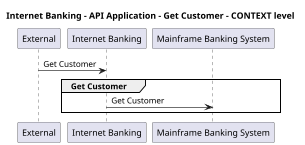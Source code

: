 @startuml
skinparam dpi 60

title Internet Banking - API Application - Get Customer - CONTEXT level

participant "External" as C4InterFlow.SoftwareSystems.ExternalSystem
participant "Internet Banking" as BigBankPlc.SoftwareSystems.InternetBanking
participant "Mainframe Banking System" as BigBankPlc.SoftwareSystems.MainframeBankingSystem

C4InterFlow.SoftwareSystems.ExternalSystem -> BigBankPlc.SoftwareSystems.InternetBanking : Get Customer
group Get Customer
BigBankPlc.SoftwareSystems.InternetBanking -> BigBankPlc.SoftwareSystems.MainframeBankingSystem : Get Customer
end


@enduml
